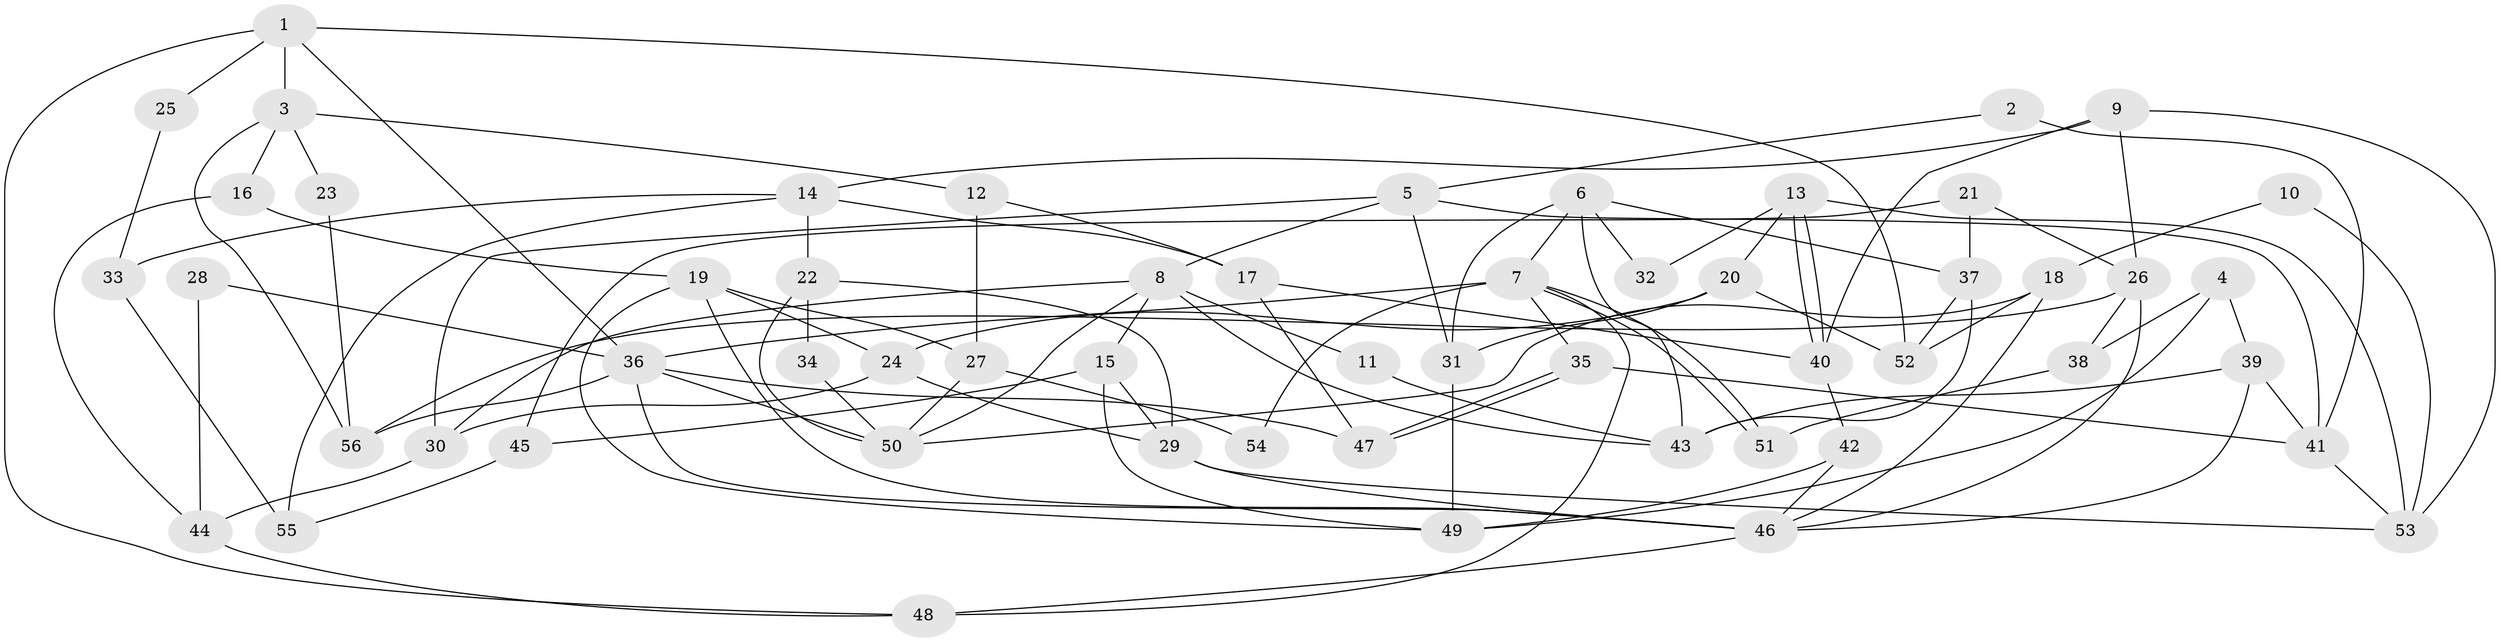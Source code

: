// Generated by graph-tools (version 1.1) at 2025/02/03/09/25 03:02:09]
// undirected, 56 vertices, 112 edges
graph export_dot {
graph [start="1"]
  node [color=gray90,style=filled];
  1;
  2;
  3;
  4;
  5;
  6;
  7;
  8;
  9;
  10;
  11;
  12;
  13;
  14;
  15;
  16;
  17;
  18;
  19;
  20;
  21;
  22;
  23;
  24;
  25;
  26;
  27;
  28;
  29;
  30;
  31;
  32;
  33;
  34;
  35;
  36;
  37;
  38;
  39;
  40;
  41;
  42;
  43;
  44;
  45;
  46;
  47;
  48;
  49;
  50;
  51;
  52;
  53;
  54;
  55;
  56;
  1 -- 36;
  1 -- 52;
  1 -- 3;
  1 -- 25;
  1 -- 48;
  2 -- 5;
  2 -- 41;
  3 -- 16;
  3 -- 12;
  3 -- 23;
  3 -- 56;
  4 -- 39;
  4 -- 49;
  4 -- 38;
  5 -- 31;
  5 -- 8;
  5 -- 30;
  5 -- 41;
  6 -- 31;
  6 -- 7;
  6 -- 32;
  6 -- 37;
  6 -- 43;
  7 -- 51;
  7 -- 51;
  7 -- 48;
  7 -- 35;
  7 -- 36;
  7 -- 54;
  8 -- 43;
  8 -- 30;
  8 -- 11;
  8 -- 15;
  8 -- 50;
  9 -- 53;
  9 -- 40;
  9 -- 14;
  9 -- 26;
  10 -- 53;
  10 -- 18;
  11 -- 43;
  12 -- 17;
  12 -- 27;
  13 -- 40;
  13 -- 40;
  13 -- 53;
  13 -- 20;
  13 -- 32;
  14 -- 22;
  14 -- 17;
  14 -- 33;
  14 -- 55;
  15 -- 29;
  15 -- 45;
  15 -- 49;
  16 -- 19;
  16 -- 44;
  17 -- 47;
  17 -- 40;
  18 -- 46;
  18 -- 50;
  18 -- 52;
  19 -- 27;
  19 -- 46;
  19 -- 24;
  19 -- 49;
  20 -- 52;
  20 -- 24;
  20 -- 31;
  21 -- 37;
  21 -- 26;
  21 -- 45;
  22 -- 50;
  22 -- 29;
  22 -- 34;
  23 -- 56;
  24 -- 29;
  24 -- 30;
  25 -- 33;
  26 -- 46;
  26 -- 38;
  26 -- 56;
  27 -- 50;
  27 -- 54;
  28 -- 44;
  28 -- 36;
  29 -- 46;
  29 -- 53;
  30 -- 44;
  31 -- 49;
  33 -- 55;
  34 -- 50;
  35 -- 47;
  35 -- 47;
  35 -- 41;
  36 -- 56;
  36 -- 46;
  36 -- 47;
  36 -- 50;
  37 -- 43;
  37 -- 52;
  38 -- 51;
  39 -- 46;
  39 -- 41;
  39 -- 43;
  40 -- 42;
  41 -- 53;
  42 -- 49;
  42 -- 46;
  44 -- 48;
  45 -- 55;
  46 -- 48;
}
